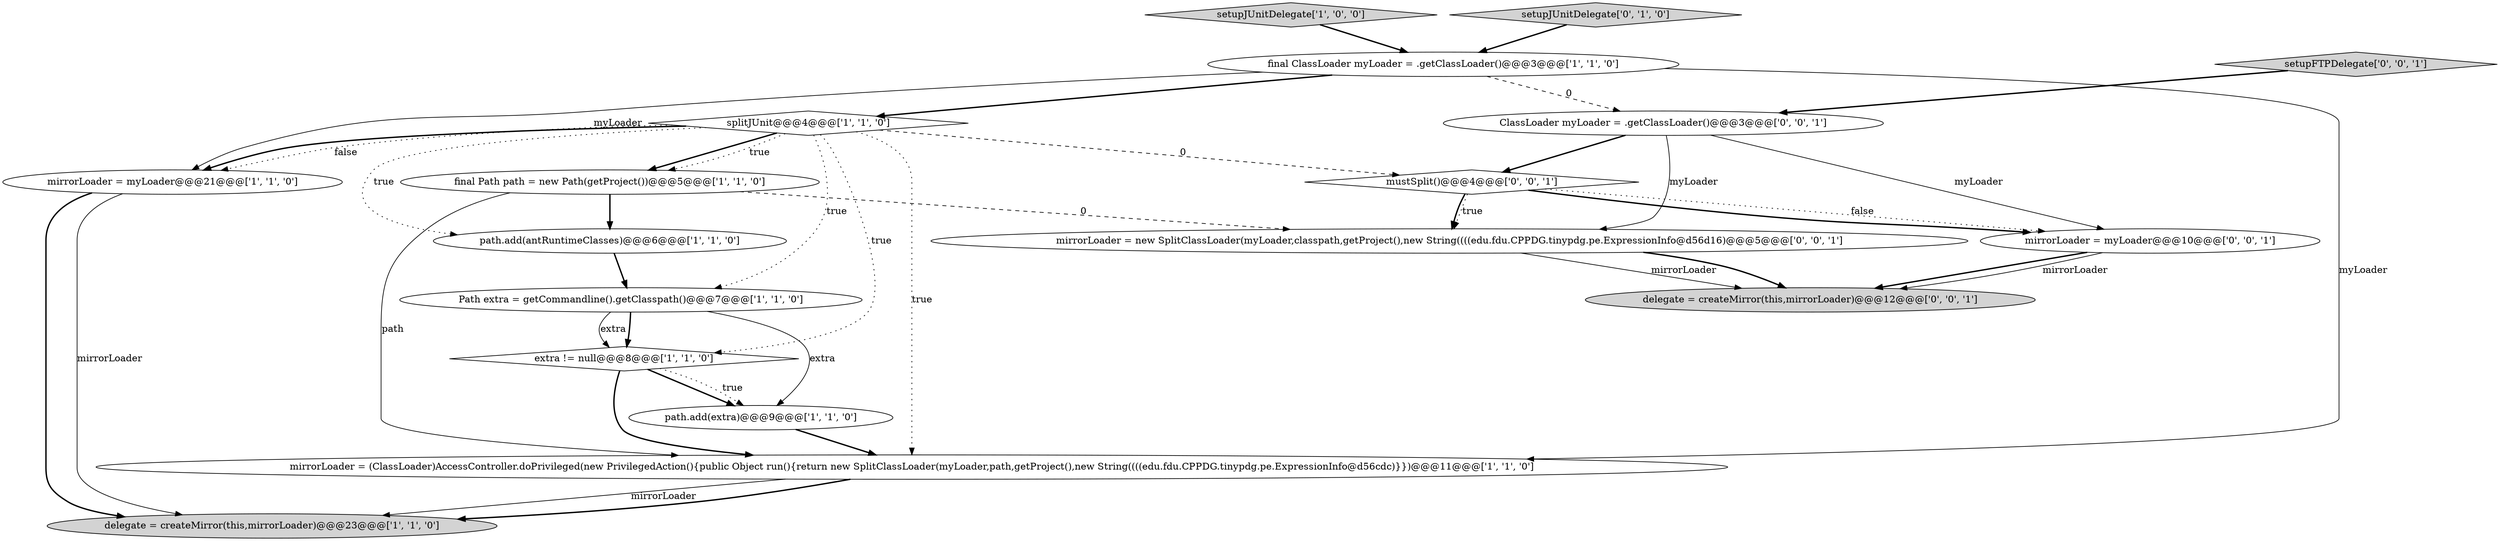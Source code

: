 digraph {
17 [style = filled, label = "setupFTPDelegate['0', '0', '1']", fillcolor = lightgray, shape = diamond image = "AAA0AAABBB3BBB"];
8 [style = filled, label = "extra != null@@@8@@@['1', '1', '0']", fillcolor = white, shape = diamond image = "AAA0AAABBB1BBB"];
9 [style = filled, label = "final Path path = new Path(getProject())@@@5@@@['1', '1', '0']", fillcolor = white, shape = ellipse image = "AAA0AAABBB1BBB"];
10 [style = filled, label = "final ClassLoader myLoader = .getClassLoader()@@@3@@@['1', '1', '0']", fillcolor = white, shape = ellipse image = "AAA0AAABBB1BBB"];
14 [style = filled, label = "ClassLoader myLoader = .getClassLoader()@@@3@@@['0', '0', '1']", fillcolor = white, shape = ellipse image = "AAA0AAABBB3BBB"];
3 [style = filled, label = "setupJUnitDelegate['1', '0', '0']", fillcolor = lightgray, shape = diamond image = "AAA0AAABBB1BBB"];
4 [style = filled, label = "path.add(extra)@@@9@@@['1', '1', '0']", fillcolor = white, shape = ellipse image = "AAA0AAABBB1BBB"];
1 [style = filled, label = "delegate = createMirror(this,mirrorLoader)@@@23@@@['1', '1', '0']", fillcolor = lightgray, shape = ellipse image = "AAA0AAABBB1BBB"];
2 [style = filled, label = "path.add(antRuntimeClasses)@@@6@@@['1', '1', '0']", fillcolor = white, shape = ellipse image = "AAA0AAABBB1BBB"];
5 [style = filled, label = "mirrorLoader = myLoader@@@21@@@['1', '1', '0']", fillcolor = white, shape = ellipse image = "AAA0AAABBB1BBB"];
12 [style = filled, label = "delegate = createMirror(this,mirrorLoader)@@@12@@@['0', '0', '1']", fillcolor = lightgray, shape = ellipse image = "AAA0AAABBB3BBB"];
0 [style = filled, label = "splitJUnit@@@4@@@['1', '1', '0']", fillcolor = white, shape = diamond image = "AAA0AAABBB1BBB"];
6 [style = filled, label = "mirrorLoader = (ClassLoader)AccessController.doPrivileged(new PrivilegedAction(){public Object run(){return new SplitClassLoader(myLoader,path,getProject(),new String((((edu.fdu.CPPDG.tinypdg.pe.ExpressionInfo@d56cdc)}})@@@11@@@['1', '1', '0']", fillcolor = white, shape = ellipse image = "AAA0AAABBB1BBB"];
11 [style = filled, label = "setupJUnitDelegate['0', '1', '0']", fillcolor = lightgray, shape = diamond image = "AAA0AAABBB2BBB"];
15 [style = filled, label = "mustSplit()@@@4@@@['0', '0', '1']", fillcolor = white, shape = diamond image = "AAA0AAABBB3BBB"];
7 [style = filled, label = "Path extra = getCommandline().getClasspath()@@@7@@@['1', '1', '0']", fillcolor = white, shape = ellipse image = "AAA0AAABBB1BBB"];
16 [style = filled, label = "mirrorLoader = new SplitClassLoader(myLoader,classpath,getProject(),new String((((edu.fdu.CPPDG.tinypdg.pe.ExpressionInfo@d56d16)@@@5@@@['0', '0', '1']", fillcolor = white, shape = ellipse image = "AAA0AAABBB3BBB"];
13 [style = filled, label = "mirrorLoader = myLoader@@@10@@@['0', '0', '1']", fillcolor = white, shape = ellipse image = "AAA0AAABBB3BBB"];
0->2 [style = dotted, label="true"];
4->6 [style = bold, label=""];
3->10 [style = bold, label=""];
0->6 [style = dotted, label="true"];
7->8 [style = bold, label=""];
10->5 [style = solid, label="myLoader"];
14->16 [style = solid, label="myLoader"];
16->12 [style = solid, label="mirrorLoader"];
8->4 [style = bold, label=""];
2->7 [style = bold, label=""];
0->8 [style = dotted, label="true"];
15->13 [style = dotted, label="false"];
10->14 [style = dashed, label="0"];
0->7 [style = dotted, label="true"];
5->1 [style = bold, label=""];
5->1 [style = solid, label="mirrorLoader"];
0->9 [style = bold, label=""];
9->2 [style = bold, label=""];
17->14 [style = bold, label=""];
7->4 [style = solid, label="extra"];
8->6 [style = bold, label=""];
9->16 [style = dashed, label="0"];
14->13 [style = solid, label="myLoader"];
16->12 [style = bold, label=""];
13->12 [style = bold, label=""];
13->12 [style = solid, label="mirrorLoader"];
11->10 [style = bold, label=""];
0->9 [style = dotted, label="true"];
9->6 [style = solid, label="path"];
10->6 [style = solid, label="myLoader"];
6->1 [style = solid, label="mirrorLoader"];
15->16 [style = bold, label=""];
15->13 [style = bold, label=""];
15->16 [style = dotted, label="true"];
0->15 [style = dashed, label="0"];
0->5 [style = bold, label=""];
14->15 [style = bold, label=""];
6->1 [style = bold, label=""];
8->4 [style = dotted, label="true"];
0->5 [style = dotted, label="false"];
10->0 [style = bold, label=""];
7->8 [style = solid, label="extra"];
}
